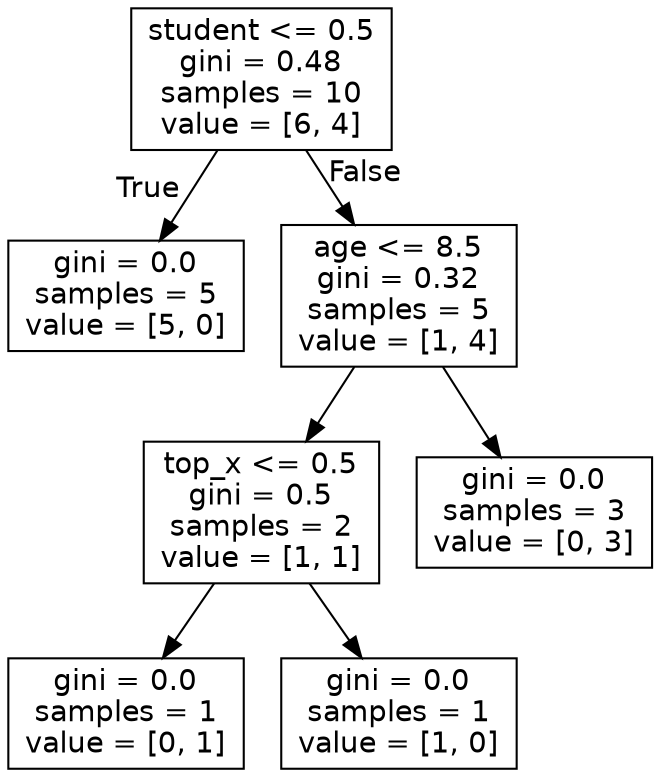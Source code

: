 digraph Tree {
node [shape=box, fontname="helvetica"] ;
edge [fontname="helvetica"] ;
0 [label="student <= 0.5\ngini = 0.48\nsamples = 10\nvalue = [6, 4]"] ;
1 [label="gini = 0.0\nsamples = 5\nvalue = [5, 0]"] ;
0 -> 1 [labeldistance=2.5, labelangle=45, headlabel="True"] ;
2 [label="age <= 8.5\ngini = 0.32\nsamples = 5\nvalue = [1, 4]"] ;
0 -> 2 [labeldistance=2.5, labelangle=-45, headlabel="False"] ;
3 [label="top_x <= 0.5\ngini = 0.5\nsamples = 2\nvalue = [1, 1]"] ;
2 -> 3 ;
4 [label="gini = 0.0\nsamples = 1\nvalue = [0, 1]"] ;
3 -> 4 ;
5 [label="gini = 0.0\nsamples = 1\nvalue = [1, 0]"] ;
3 -> 5 ;
6 [label="gini = 0.0\nsamples = 3\nvalue = [0, 3]"] ;
2 -> 6 ;
}